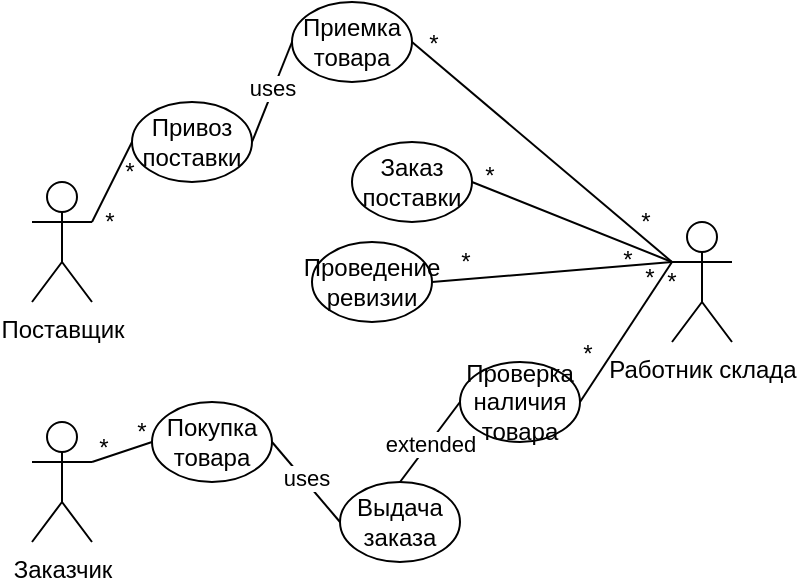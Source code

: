 <mxfile version="23.1.5" type="device">
  <diagram name="Страница — 1" id="j07mjWIYV5L7dGInIyWD">
    <mxGraphModel dx="714" dy="420" grid="1" gridSize="10" guides="1" tooltips="1" connect="1" arrows="1" fold="1" page="1" pageScale="1" pageWidth="827" pageHeight="1169" math="0" shadow="0">
      <root>
        <mxCell id="0" />
        <mxCell id="1" parent="0" />
        <mxCell id="e4RKRJj5SFR6BGmdIC3z-14" style="rounded=0;orthogonalLoop=1;jettySize=auto;html=1;exitX=1;exitY=0.333;exitDx=0;exitDy=0;exitPerimeter=0;entryX=0;entryY=0.5;entryDx=0;entryDy=0;endArrow=none;endFill=0;" edge="1" parent="1" source="e4RKRJj5SFR6BGmdIC3z-3" target="e4RKRJj5SFR6BGmdIC3z-9">
          <mxGeometry relative="1" as="geometry" />
        </mxCell>
        <mxCell id="e4RKRJj5SFR6BGmdIC3z-3" value="Заказчик" style="shape=umlActor;verticalLabelPosition=bottom;verticalAlign=top;html=1;outlineConnect=0;" vertex="1" parent="1">
          <mxGeometry x="230" y="300" width="30" height="60" as="geometry" />
        </mxCell>
        <mxCell id="e4RKRJj5SFR6BGmdIC3z-15" style="rounded=0;orthogonalLoop=1;jettySize=auto;html=1;exitX=0;exitY=0.5;exitDx=0;exitDy=0;entryX=0.5;entryY=0;entryDx=0;entryDy=0;endArrow=none;endFill=0;" edge="1" parent="1" source="e4RKRJj5SFR6BGmdIC3z-12" target="e4RKRJj5SFR6BGmdIC3z-7">
          <mxGeometry relative="1" as="geometry" />
        </mxCell>
        <mxCell id="e4RKRJj5SFR6BGmdIC3z-17" value="extended" style="edgeLabel;html=1;align=center;verticalAlign=middle;resizable=0;points=[];" vertex="1" connectable="0" parent="e4RKRJj5SFR6BGmdIC3z-15">
          <mxGeometry x="0.031" relative="1" as="geometry">
            <mxPoint as="offset" />
          </mxGeometry>
        </mxCell>
        <mxCell id="e4RKRJj5SFR6BGmdIC3z-16" style="rounded=0;orthogonalLoop=1;jettySize=auto;html=1;exitX=0;exitY=0.333;exitDx=0;exitDy=0;exitPerimeter=0;entryX=1;entryY=0.5;entryDx=0;entryDy=0;endArrow=none;endFill=0;" edge="1" parent="1" source="e4RKRJj5SFR6BGmdIC3z-4" target="e4RKRJj5SFR6BGmdIC3z-12">
          <mxGeometry relative="1" as="geometry" />
        </mxCell>
        <mxCell id="e4RKRJj5SFR6BGmdIC3z-18" style="rounded=0;orthogonalLoop=1;jettySize=auto;html=1;exitX=0;exitY=0.333;exitDx=0;exitDy=0;exitPerimeter=0;entryX=1;entryY=0.5;entryDx=0;entryDy=0;endArrow=none;endFill=0;" edge="1" parent="1" source="e4RKRJj5SFR6BGmdIC3z-4" target="e4RKRJj5SFR6BGmdIC3z-11">
          <mxGeometry relative="1" as="geometry" />
        </mxCell>
        <mxCell id="e4RKRJj5SFR6BGmdIC3z-19" style="rounded=0;orthogonalLoop=1;jettySize=auto;html=1;exitX=0;exitY=0.333;exitDx=0;exitDy=0;exitPerimeter=0;entryX=1;entryY=0.5;entryDx=0;entryDy=0;endArrow=none;endFill=0;" edge="1" parent="1" source="e4RKRJj5SFR6BGmdIC3z-4" target="e4RKRJj5SFR6BGmdIC3z-13">
          <mxGeometry relative="1" as="geometry" />
        </mxCell>
        <mxCell id="e4RKRJj5SFR6BGmdIC3z-22" style="rounded=0;orthogonalLoop=1;jettySize=auto;html=1;exitX=0;exitY=0.333;exitDx=0;exitDy=0;exitPerimeter=0;entryX=1;entryY=0.5;entryDx=0;entryDy=0;endArrow=none;endFill=0;" edge="1" parent="1" source="e4RKRJj5SFR6BGmdIC3z-4" target="e4RKRJj5SFR6BGmdIC3z-10">
          <mxGeometry relative="1" as="geometry" />
        </mxCell>
        <mxCell id="e4RKRJj5SFR6BGmdIC3z-4" value="Работник склада" style="shape=umlActor;verticalLabelPosition=bottom;verticalAlign=top;html=1;outlineConnect=0;" vertex="1" parent="1">
          <mxGeometry x="550" y="200" width="30" height="60" as="geometry" />
        </mxCell>
        <mxCell id="e4RKRJj5SFR6BGmdIC3z-21" style="rounded=0;orthogonalLoop=1;jettySize=auto;html=1;exitX=1;exitY=0.333;exitDx=0;exitDy=0;exitPerimeter=0;entryX=0;entryY=0.5;entryDx=0;entryDy=0;endArrow=none;endFill=0;" edge="1" parent="1" source="e4RKRJj5SFR6BGmdIC3z-5" target="e4RKRJj5SFR6BGmdIC3z-20">
          <mxGeometry relative="1" as="geometry" />
        </mxCell>
        <mxCell id="e4RKRJj5SFR6BGmdIC3z-5" value="Поставщик" style="shape=umlActor;verticalLabelPosition=bottom;verticalAlign=top;html=1;outlineConnect=0;" vertex="1" parent="1">
          <mxGeometry x="230" y="180" width="30" height="60" as="geometry" />
        </mxCell>
        <mxCell id="e4RKRJj5SFR6BGmdIC3z-7" value="Выдача заказа" style="ellipse;whiteSpace=wrap;html=1;" vertex="1" parent="1">
          <mxGeometry x="384" y="330" width="60" height="40" as="geometry" />
        </mxCell>
        <mxCell id="e4RKRJj5SFR6BGmdIC3z-27" style="rounded=0;orthogonalLoop=1;jettySize=auto;html=1;exitX=1;exitY=0.5;exitDx=0;exitDy=0;entryX=0;entryY=0.5;entryDx=0;entryDy=0;endArrow=none;endFill=0;" edge="1" parent="1" source="e4RKRJj5SFR6BGmdIC3z-9" target="e4RKRJj5SFR6BGmdIC3z-7">
          <mxGeometry relative="1" as="geometry" />
        </mxCell>
        <mxCell id="e4RKRJj5SFR6BGmdIC3z-28" value="uses" style="edgeLabel;html=1;align=center;verticalAlign=middle;resizable=0;points=[];" vertex="1" connectable="0" parent="e4RKRJj5SFR6BGmdIC3z-27">
          <mxGeometry x="-0.063" y="1" relative="1" as="geometry">
            <mxPoint as="offset" />
          </mxGeometry>
        </mxCell>
        <mxCell id="e4RKRJj5SFR6BGmdIC3z-9" value="Покупка товара" style="ellipse;whiteSpace=wrap;html=1;" vertex="1" parent="1">
          <mxGeometry x="290" y="290" width="60" height="40" as="geometry" />
        </mxCell>
        <mxCell id="e4RKRJj5SFR6BGmdIC3z-10" value="Приемка товара" style="ellipse;whiteSpace=wrap;html=1;" vertex="1" parent="1">
          <mxGeometry x="360" y="90" width="60" height="40" as="geometry" />
        </mxCell>
        <mxCell id="e4RKRJj5SFR6BGmdIC3z-11" value="Проведение ревизии" style="ellipse;whiteSpace=wrap;html=1;" vertex="1" parent="1">
          <mxGeometry x="370" y="210" width="60" height="40" as="geometry" />
        </mxCell>
        <mxCell id="e4RKRJj5SFR6BGmdIC3z-12" value="Проверка наличия товара" style="ellipse;whiteSpace=wrap;html=1;" vertex="1" parent="1">
          <mxGeometry x="444" y="270" width="60" height="40" as="geometry" />
        </mxCell>
        <mxCell id="e4RKRJj5SFR6BGmdIC3z-13" value="Заказ поставки" style="ellipse;whiteSpace=wrap;html=1;" vertex="1" parent="1">
          <mxGeometry x="390" y="160" width="60" height="40" as="geometry" />
        </mxCell>
        <mxCell id="e4RKRJj5SFR6BGmdIC3z-29" style="rounded=0;orthogonalLoop=1;jettySize=auto;html=1;exitX=1;exitY=0.5;exitDx=0;exitDy=0;entryX=0;entryY=0.5;entryDx=0;entryDy=0;endArrow=none;endFill=0;" edge="1" parent="1" source="e4RKRJj5SFR6BGmdIC3z-20" target="e4RKRJj5SFR6BGmdIC3z-10">
          <mxGeometry relative="1" as="geometry" />
        </mxCell>
        <mxCell id="e4RKRJj5SFR6BGmdIC3z-30" value="uses" style="edgeLabel;html=1;align=center;verticalAlign=middle;resizable=0;points=[];" vertex="1" connectable="0" parent="e4RKRJj5SFR6BGmdIC3z-29">
          <mxGeometry x="0.076" y="1" relative="1" as="geometry">
            <mxPoint as="offset" />
          </mxGeometry>
        </mxCell>
        <mxCell id="e4RKRJj5SFR6BGmdIC3z-20" value="Привоз поставки" style="ellipse;whiteSpace=wrap;html=1;" vertex="1" parent="1">
          <mxGeometry x="280" y="140" width="60" height="40" as="geometry" />
        </mxCell>
        <mxCell id="e4RKRJj5SFR6BGmdIC3z-31" value="*" style="text;html=1;align=center;verticalAlign=middle;whiteSpace=wrap;rounded=0;" vertex="1" parent="1">
          <mxGeometry x="264" y="195" width="10" height="10" as="geometry" />
        </mxCell>
        <mxCell id="e4RKRJj5SFR6BGmdIC3z-32" value="*" style="text;html=1;align=center;verticalAlign=middle;whiteSpace=wrap;rounded=0;" vertex="1" parent="1">
          <mxGeometry x="274" y="170" width="10" height="10" as="geometry" />
        </mxCell>
        <mxCell id="e4RKRJj5SFR6BGmdIC3z-33" value="*" style="text;html=1;align=center;verticalAlign=middle;whiteSpace=wrap;rounded=0;" vertex="1" parent="1">
          <mxGeometry x="426" y="106" width="10" height="10" as="geometry" />
        </mxCell>
        <mxCell id="e4RKRJj5SFR6BGmdIC3z-34" value="*" style="text;html=1;align=center;verticalAlign=middle;whiteSpace=wrap;rounded=0;" vertex="1" parent="1">
          <mxGeometry x="532" y="195" width="10" height="10" as="geometry" />
        </mxCell>
        <mxCell id="e4RKRJj5SFR6BGmdIC3z-35" value="*" style="text;html=1;align=center;verticalAlign=middle;whiteSpace=wrap;rounded=0;" vertex="1" parent="1">
          <mxGeometry x="454" y="172" width="10" height="10" as="geometry" />
        </mxCell>
        <mxCell id="e4RKRJj5SFR6BGmdIC3z-36" value="*" style="text;html=1;align=center;verticalAlign=middle;whiteSpace=wrap;rounded=0;" vertex="1" parent="1">
          <mxGeometry x="442" y="215" width="10" height="10" as="geometry" />
        </mxCell>
        <mxCell id="e4RKRJj5SFR6BGmdIC3z-37" value="*" style="text;html=1;align=center;verticalAlign=middle;whiteSpace=wrap;rounded=0;" vertex="1" parent="1">
          <mxGeometry x="503" y="261" width="10" height="10" as="geometry" />
        </mxCell>
        <mxCell id="e4RKRJj5SFR6BGmdIC3z-38" value="*" style="text;html=1;align=center;verticalAlign=middle;whiteSpace=wrap;rounded=0;" vertex="1" parent="1">
          <mxGeometry x="534" y="223" width="10" height="10" as="geometry" />
        </mxCell>
        <mxCell id="e4RKRJj5SFR6BGmdIC3z-39" value="*" style="text;html=1;align=center;verticalAlign=middle;whiteSpace=wrap;rounded=0;" vertex="1" parent="1">
          <mxGeometry x="545" y="225" width="10" height="10" as="geometry" />
        </mxCell>
        <mxCell id="e4RKRJj5SFR6BGmdIC3z-40" value="*" style="text;html=1;align=center;verticalAlign=middle;whiteSpace=wrap;rounded=0;" vertex="1" parent="1">
          <mxGeometry x="523" y="214" width="10" height="10" as="geometry" />
        </mxCell>
        <mxCell id="e4RKRJj5SFR6BGmdIC3z-41" value="*" style="text;html=1;align=center;verticalAlign=middle;whiteSpace=wrap;rounded=0;" vertex="1" parent="1">
          <mxGeometry x="280" y="300" width="10" height="10" as="geometry" />
        </mxCell>
        <mxCell id="e4RKRJj5SFR6BGmdIC3z-42" value="*" style="text;html=1;align=center;verticalAlign=middle;whiteSpace=wrap;rounded=0;" vertex="1" parent="1">
          <mxGeometry x="261" y="308" width="10" height="10" as="geometry" />
        </mxCell>
      </root>
    </mxGraphModel>
  </diagram>
</mxfile>
